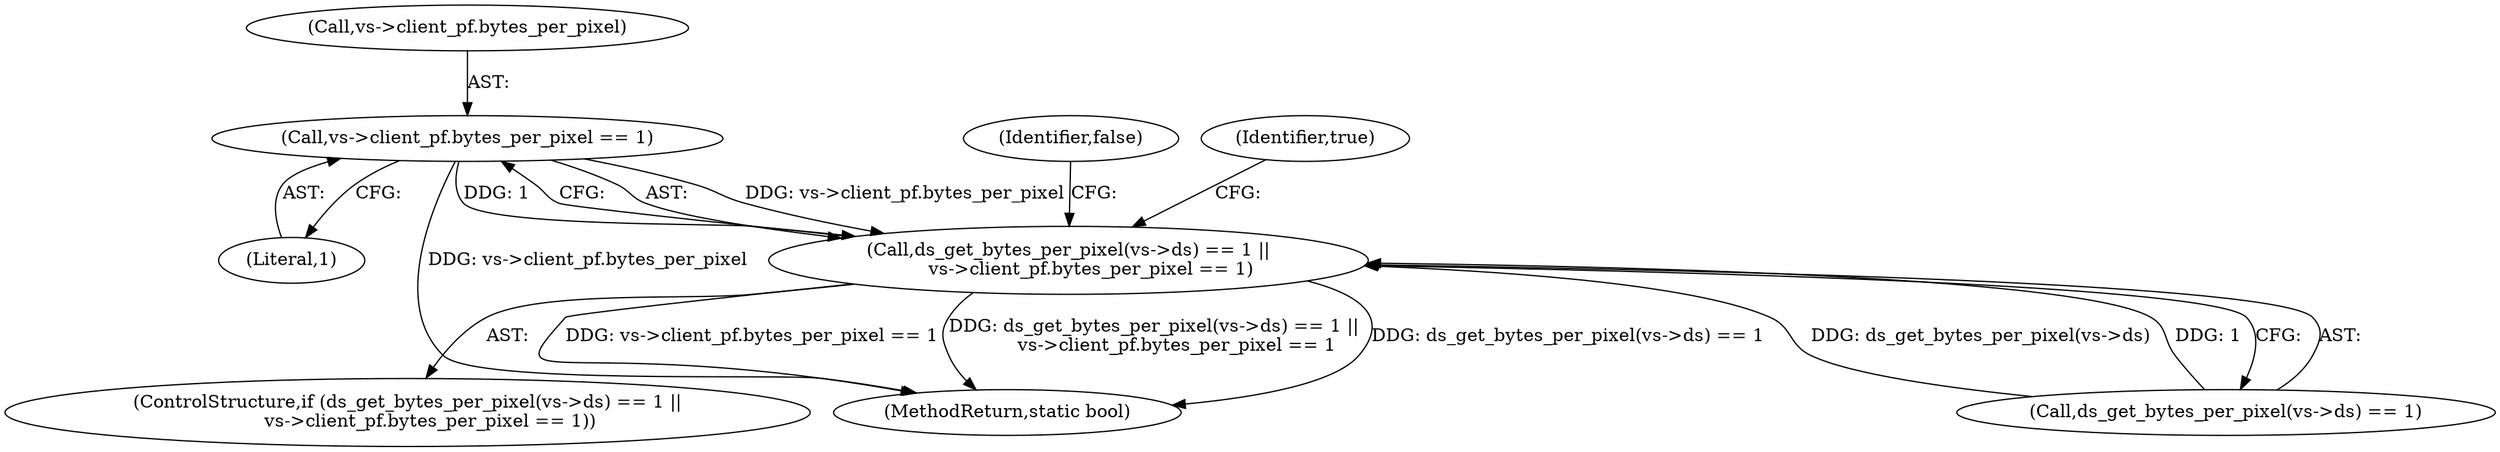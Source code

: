 digraph "0_qemu_9f64916da20eea67121d544698676295bbb105a7_3@pointer" {
"1000124" [label="(Call,vs->client_pf.bytes_per_pixel == 1)"];
"1000117" [label="(Call,ds_get_bytes_per_pixel(vs->ds) == 1 ||\n        vs->client_pf.bytes_per_pixel == 1)"];
"1000125" [label="(Call,vs->client_pf.bytes_per_pixel)"];
"1000130" [label="(Literal,1)"];
"1000136" [label="(MethodReturn,static bool)"];
"1000117" [label="(Call,ds_get_bytes_per_pixel(vs->ds) == 1 ||\n        vs->client_pf.bytes_per_pixel == 1)"];
"1000116" [label="(ControlStructure,if (ds_get_bytes_per_pixel(vs->ds) == 1 ||\n        vs->client_pf.bytes_per_pixel == 1))"];
"1000133" [label="(Identifier,false)"];
"1000118" [label="(Call,ds_get_bytes_per_pixel(vs->ds) == 1)"];
"1000124" [label="(Call,vs->client_pf.bytes_per_pixel == 1)"];
"1000135" [label="(Identifier,true)"];
"1000124" -> "1000117"  [label="AST: "];
"1000124" -> "1000130"  [label="CFG: "];
"1000125" -> "1000124"  [label="AST: "];
"1000130" -> "1000124"  [label="AST: "];
"1000117" -> "1000124"  [label="CFG: "];
"1000124" -> "1000136"  [label="DDG: vs->client_pf.bytes_per_pixel"];
"1000124" -> "1000117"  [label="DDG: vs->client_pf.bytes_per_pixel"];
"1000124" -> "1000117"  [label="DDG: 1"];
"1000117" -> "1000116"  [label="AST: "];
"1000117" -> "1000118"  [label="CFG: "];
"1000118" -> "1000117"  [label="AST: "];
"1000133" -> "1000117"  [label="CFG: "];
"1000135" -> "1000117"  [label="CFG: "];
"1000117" -> "1000136"  [label="DDG: ds_get_bytes_per_pixel(vs->ds) == 1 ||\n        vs->client_pf.bytes_per_pixel == 1"];
"1000117" -> "1000136"  [label="DDG: ds_get_bytes_per_pixel(vs->ds) == 1"];
"1000117" -> "1000136"  [label="DDG: vs->client_pf.bytes_per_pixel == 1"];
"1000118" -> "1000117"  [label="DDG: ds_get_bytes_per_pixel(vs->ds)"];
"1000118" -> "1000117"  [label="DDG: 1"];
}
